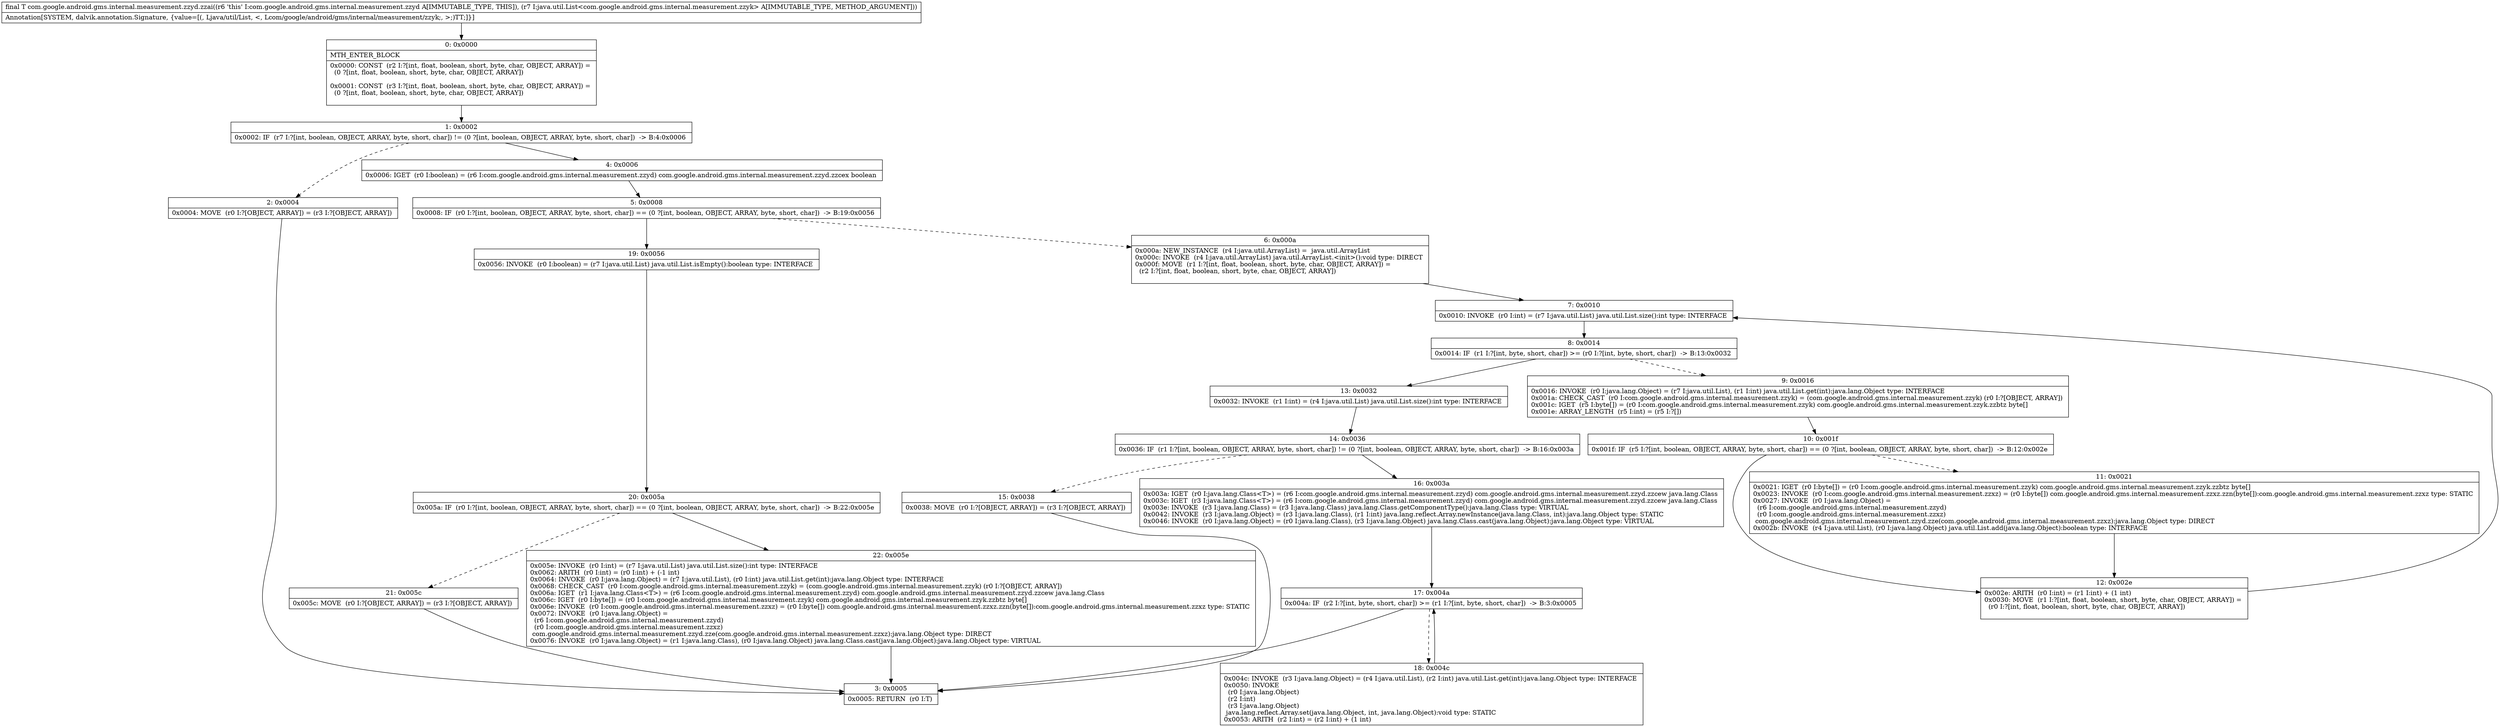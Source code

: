 digraph "CFG forcom.google.android.gms.internal.measurement.zzyd.zzai(Ljava\/util\/List;)Ljava\/lang\/Object;" {
Node_0 [shape=record,label="{0\:\ 0x0000|MTH_ENTER_BLOCK\l|0x0000: CONST  (r2 I:?[int, float, boolean, short, byte, char, OBJECT, ARRAY]) = \l  (0 ?[int, float, boolean, short, byte, char, OBJECT, ARRAY])\l \l0x0001: CONST  (r3 I:?[int, float, boolean, short, byte, char, OBJECT, ARRAY]) = \l  (0 ?[int, float, boolean, short, byte, char, OBJECT, ARRAY])\l \l}"];
Node_1 [shape=record,label="{1\:\ 0x0002|0x0002: IF  (r7 I:?[int, boolean, OBJECT, ARRAY, byte, short, char]) != (0 ?[int, boolean, OBJECT, ARRAY, byte, short, char])  \-\> B:4:0x0006 \l}"];
Node_2 [shape=record,label="{2\:\ 0x0004|0x0004: MOVE  (r0 I:?[OBJECT, ARRAY]) = (r3 I:?[OBJECT, ARRAY]) \l}"];
Node_3 [shape=record,label="{3\:\ 0x0005|0x0005: RETURN  (r0 I:T) \l}"];
Node_4 [shape=record,label="{4\:\ 0x0006|0x0006: IGET  (r0 I:boolean) = (r6 I:com.google.android.gms.internal.measurement.zzyd) com.google.android.gms.internal.measurement.zzyd.zzcex boolean \l}"];
Node_5 [shape=record,label="{5\:\ 0x0008|0x0008: IF  (r0 I:?[int, boolean, OBJECT, ARRAY, byte, short, char]) == (0 ?[int, boolean, OBJECT, ARRAY, byte, short, char])  \-\> B:19:0x0056 \l}"];
Node_6 [shape=record,label="{6\:\ 0x000a|0x000a: NEW_INSTANCE  (r4 I:java.util.ArrayList) =  java.util.ArrayList \l0x000c: INVOKE  (r4 I:java.util.ArrayList) java.util.ArrayList.\<init\>():void type: DIRECT \l0x000f: MOVE  (r1 I:?[int, float, boolean, short, byte, char, OBJECT, ARRAY]) = \l  (r2 I:?[int, float, boolean, short, byte, char, OBJECT, ARRAY])\l \l}"];
Node_7 [shape=record,label="{7\:\ 0x0010|0x0010: INVOKE  (r0 I:int) = (r7 I:java.util.List) java.util.List.size():int type: INTERFACE \l}"];
Node_8 [shape=record,label="{8\:\ 0x0014|0x0014: IF  (r1 I:?[int, byte, short, char]) \>= (r0 I:?[int, byte, short, char])  \-\> B:13:0x0032 \l}"];
Node_9 [shape=record,label="{9\:\ 0x0016|0x0016: INVOKE  (r0 I:java.lang.Object) = (r7 I:java.util.List), (r1 I:int) java.util.List.get(int):java.lang.Object type: INTERFACE \l0x001a: CHECK_CAST  (r0 I:com.google.android.gms.internal.measurement.zzyk) = (com.google.android.gms.internal.measurement.zzyk) (r0 I:?[OBJECT, ARRAY]) \l0x001c: IGET  (r5 I:byte[]) = (r0 I:com.google.android.gms.internal.measurement.zzyk) com.google.android.gms.internal.measurement.zzyk.zzbtz byte[] \l0x001e: ARRAY_LENGTH  (r5 I:int) = (r5 I:?[]) \l}"];
Node_10 [shape=record,label="{10\:\ 0x001f|0x001f: IF  (r5 I:?[int, boolean, OBJECT, ARRAY, byte, short, char]) == (0 ?[int, boolean, OBJECT, ARRAY, byte, short, char])  \-\> B:12:0x002e \l}"];
Node_11 [shape=record,label="{11\:\ 0x0021|0x0021: IGET  (r0 I:byte[]) = (r0 I:com.google.android.gms.internal.measurement.zzyk) com.google.android.gms.internal.measurement.zzyk.zzbtz byte[] \l0x0023: INVOKE  (r0 I:com.google.android.gms.internal.measurement.zzxz) = (r0 I:byte[]) com.google.android.gms.internal.measurement.zzxz.zzn(byte[]):com.google.android.gms.internal.measurement.zzxz type: STATIC \l0x0027: INVOKE  (r0 I:java.lang.Object) = \l  (r6 I:com.google.android.gms.internal.measurement.zzyd)\l  (r0 I:com.google.android.gms.internal.measurement.zzxz)\l com.google.android.gms.internal.measurement.zzyd.zze(com.google.android.gms.internal.measurement.zzxz):java.lang.Object type: DIRECT \l0x002b: INVOKE  (r4 I:java.util.List), (r0 I:java.lang.Object) java.util.List.add(java.lang.Object):boolean type: INTERFACE \l}"];
Node_12 [shape=record,label="{12\:\ 0x002e|0x002e: ARITH  (r0 I:int) = (r1 I:int) + (1 int) \l0x0030: MOVE  (r1 I:?[int, float, boolean, short, byte, char, OBJECT, ARRAY]) = \l  (r0 I:?[int, float, boolean, short, byte, char, OBJECT, ARRAY])\l \l}"];
Node_13 [shape=record,label="{13\:\ 0x0032|0x0032: INVOKE  (r1 I:int) = (r4 I:java.util.List) java.util.List.size():int type: INTERFACE \l}"];
Node_14 [shape=record,label="{14\:\ 0x0036|0x0036: IF  (r1 I:?[int, boolean, OBJECT, ARRAY, byte, short, char]) != (0 ?[int, boolean, OBJECT, ARRAY, byte, short, char])  \-\> B:16:0x003a \l}"];
Node_15 [shape=record,label="{15\:\ 0x0038|0x0038: MOVE  (r0 I:?[OBJECT, ARRAY]) = (r3 I:?[OBJECT, ARRAY]) \l}"];
Node_16 [shape=record,label="{16\:\ 0x003a|0x003a: IGET  (r0 I:java.lang.Class\<T\>) = (r6 I:com.google.android.gms.internal.measurement.zzyd) com.google.android.gms.internal.measurement.zzyd.zzcew java.lang.Class \l0x003c: IGET  (r3 I:java.lang.Class\<T\>) = (r6 I:com.google.android.gms.internal.measurement.zzyd) com.google.android.gms.internal.measurement.zzyd.zzcew java.lang.Class \l0x003e: INVOKE  (r3 I:java.lang.Class) = (r3 I:java.lang.Class) java.lang.Class.getComponentType():java.lang.Class type: VIRTUAL \l0x0042: INVOKE  (r3 I:java.lang.Object) = (r3 I:java.lang.Class), (r1 I:int) java.lang.reflect.Array.newInstance(java.lang.Class, int):java.lang.Object type: STATIC \l0x0046: INVOKE  (r0 I:java.lang.Object) = (r0 I:java.lang.Class), (r3 I:java.lang.Object) java.lang.Class.cast(java.lang.Object):java.lang.Object type: VIRTUAL \l}"];
Node_17 [shape=record,label="{17\:\ 0x004a|0x004a: IF  (r2 I:?[int, byte, short, char]) \>= (r1 I:?[int, byte, short, char])  \-\> B:3:0x0005 \l}"];
Node_18 [shape=record,label="{18\:\ 0x004c|0x004c: INVOKE  (r3 I:java.lang.Object) = (r4 I:java.util.List), (r2 I:int) java.util.List.get(int):java.lang.Object type: INTERFACE \l0x0050: INVOKE  \l  (r0 I:java.lang.Object)\l  (r2 I:int)\l  (r3 I:java.lang.Object)\l java.lang.reflect.Array.set(java.lang.Object, int, java.lang.Object):void type: STATIC \l0x0053: ARITH  (r2 I:int) = (r2 I:int) + (1 int) \l}"];
Node_19 [shape=record,label="{19\:\ 0x0056|0x0056: INVOKE  (r0 I:boolean) = (r7 I:java.util.List) java.util.List.isEmpty():boolean type: INTERFACE \l}"];
Node_20 [shape=record,label="{20\:\ 0x005a|0x005a: IF  (r0 I:?[int, boolean, OBJECT, ARRAY, byte, short, char]) == (0 ?[int, boolean, OBJECT, ARRAY, byte, short, char])  \-\> B:22:0x005e \l}"];
Node_21 [shape=record,label="{21\:\ 0x005c|0x005c: MOVE  (r0 I:?[OBJECT, ARRAY]) = (r3 I:?[OBJECT, ARRAY]) \l}"];
Node_22 [shape=record,label="{22\:\ 0x005e|0x005e: INVOKE  (r0 I:int) = (r7 I:java.util.List) java.util.List.size():int type: INTERFACE \l0x0062: ARITH  (r0 I:int) = (r0 I:int) + (\-1 int) \l0x0064: INVOKE  (r0 I:java.lang.Object) = (r7 I:java.util.List), (r0 I:int) java.util.List.get(int):java.lang.Object type: INTERFACE \l0x0068: CHECK_CAST  (r0 I:com.google.android.gms.internal.measurement.zzyk) = (com.google.android.gms.internal.measurement.zzyk) (r0 I:?[OBJECT, ARRAY]) \l0x006a: IGET  (r1 I:java.lang.Class\<T\>) = (r6 I:com.google.android.gms.internal.measurement.zzyd) com.google.android.gms.internal.measurement.zzyd.zzcew java.lang.Class \l0x006c: IGET  (r0 I:byte[]) = (r0 I:com.google.android.gms.internal.measurement.zzyk) com.google.android.gms.internal.measurement.zzyk.zzbtz byte[] \l0x006e: INVOKE  (r0 I:com.google.android.gms.internal.measurement.zzxz) = (r0 I:byte[]) com.google.android.gms.internal.measurement.zzxz.zzn(byte[]):com.google.android.gms.internal.measurement.zzxz type: STATIC \l0x0072: INVOKE  (r0 I:java.lang.Object) = \l  (r6 I:com.google.android.gms.internal.measurement.zzyd)\l  (r0 I:com.google.android.gms.internal.measurement.zzxz)\l com.google.android.gms.internal.measurement.zzyd.zze(com.google.android.gms.internal.measurement.zzxz):java.lang.Object type: DIRECT \l0x0076: INVOKE  (r0 I:java.lang.Object) = (r1 I:java.lang.Class), (r0 I:java.lang.Object) java.lang.Class.cast(java.lang.Object):java.lang.Object type: VIRTUAL \l}"];
MethodNode[shape=record,label="{final T com.google.android.gms.internal.measurement.zzyd.zzai((r6 'this' I:com.google.android.gms.internal.measurement.zzyd A[IMMUTABLE_TYPE, THIS]), (r7 I:java.util.List\<com.google.android.gms.internal.measurement.zzyk\> A[IMMUTABLE_TYPE, METHOD_ARGUMENT]))  | Annotation[SYSTEM, dalvik.annotation.Signature, \{value=[(, Ljava\/util\/List, \<, Lcom\/google\/android\/gms\/internal\/measurement\/zzyk;, \>;)TT;]\}]\l}"];
MethodNode -> Node_0;
Node_0 -> Node_1;
Node_1 -> Node_2[style=dashed];
Node_1 -> Node_4;
Node_2 -> Node_3;
Node_4 -> Node_5;
Node_5 -> Node_6[style=dashed];
Node_5 -> Node_19;
Node_6 -> Node_7;
Node_7 -> Node_8;
Node_8 -> Node_9[style=dashed];
Node_8 -> Node_13;
Node_9 -> Node_10;
Node_10 -> Node_11[style=dashed];
Node_10 -> Node_12;
Node_11 -> Node_12;
Node_12 -> Node_7;
Node_13 -> Node_14;
Node_14 -> Node_15[style=dashed];
Node_14 -> Node_16;
Node_15 -> Node_3;
Node_16 -> Node_17;
Node_17 -> Node_3;
Node_17 -> Node_18[style=dashed];
Node_18 -> Node_17;
Node_19 -> Node_20;
Node_20 -> Node_21[style=dashed];
Node_20 -> Node_22;
Node_21 -> Node_3;
Node_22 -> Node_3;
}

